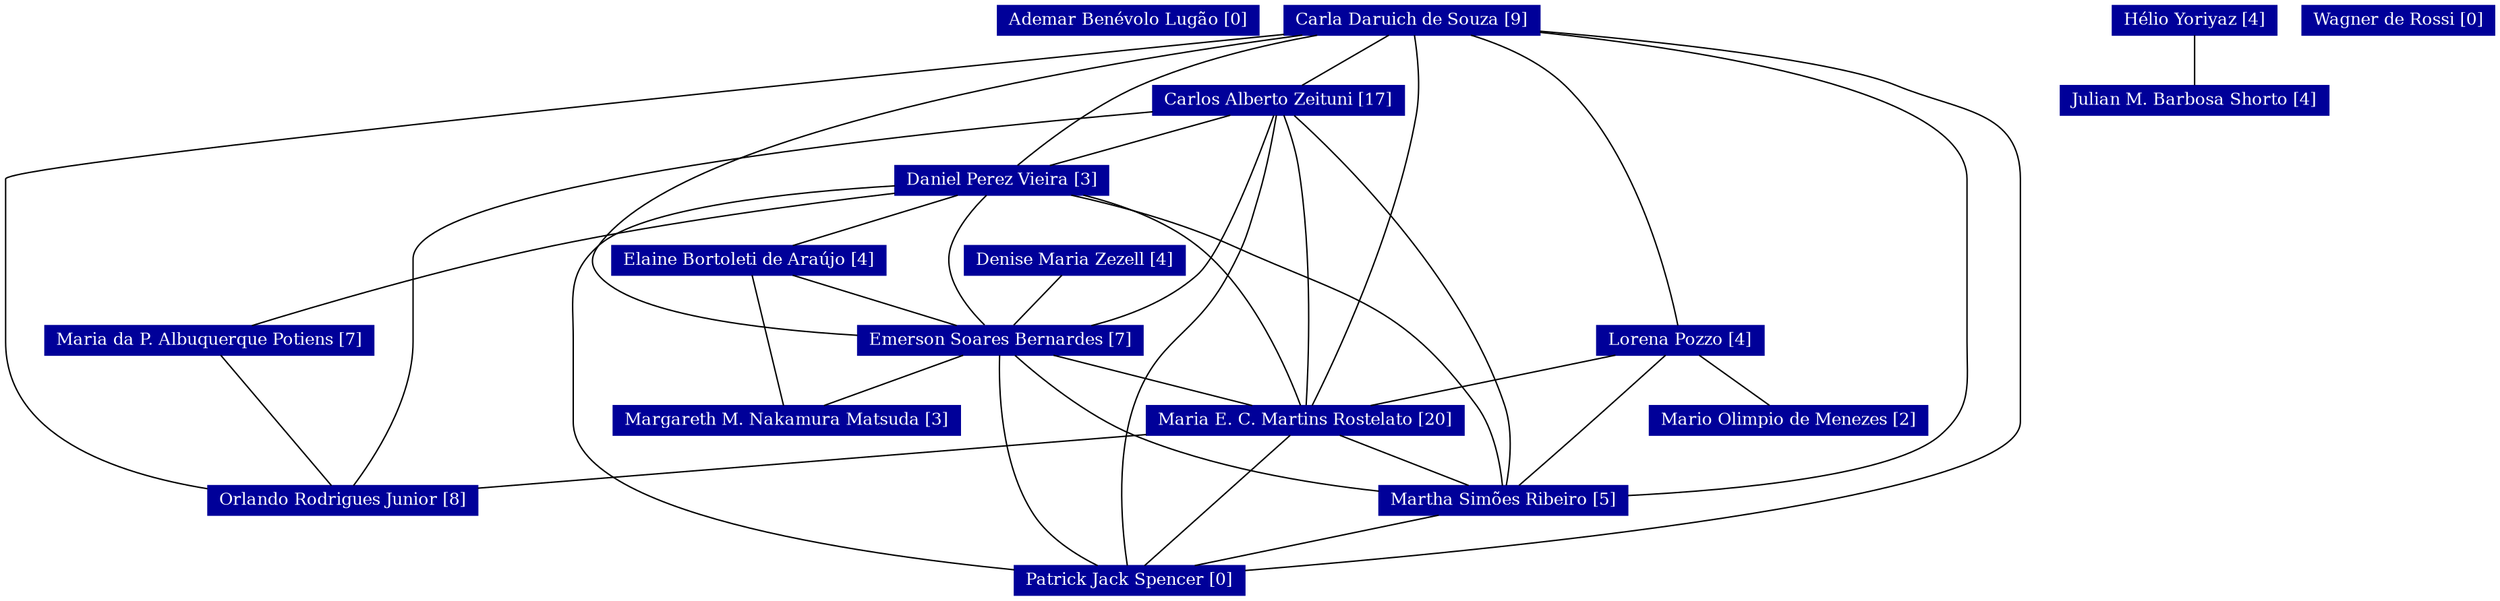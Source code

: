 strict graph grafo1 {
	graph [bb="0,0,1567.5,420",
		id=grafo1,
		overlap=False
	];
	node [fontsize=12,
		label="\N",
		shape=rectangle,
		style=filled
	];
	0	[URL="membro-8256644098407834.html",
		color="#000099",
		fontcolor="#FFFFFF",
		height=0.29167,
		label="Ademar Benévolo Lugão [0]",
		pos="723,409.5",
		width=2.1389];
	1	[URL="membro-8451835458608326.html",
		color="#000099",
		fontcolor="#FFFFFF",
		height=0.29167,
		label="Carla Daruich de Souza [9]",
		pos="891,409.5",
		width=2.0278];
	2	[URL="membro-4079771121219968.html",
		color="#000099",
		fontcolor="#FFFFFF",
		height=0.29167,
		label="Carlos Alberto Zeituni [17]",
		pos="796,352.5",
		width=2.0139];
	1 -- 2	[pos="874.45,398.92 857.12,388.89 830.06,373.22 812.68,363.16"];
	3	[URL="membro-7801475936103703.html",
		color="#000099",
		fontcolor="#FFFFFF",
		height=0.29167,
		label="Daniel Perez Vieira [3]",
		pos="603,295.5",
		width=1.7361];
	1 -- 3	[pos="837.43,398.93 801.63,391.52 753.96,379.69 714,363 676.27,347.24 636.09,320.28 616.01,306.01"];
	6	[URL="membro-2599156909197631.html",
		color="#000099",
		fontcolor="#FFFFFF",
		height=0.29167,
		label="Emerson Soares Bernardes [7]",
		pos="634,181.5",
		width=2.2361];
	1 -- 6	[pos="829,398.94 703.91,378.21 428.78,324.8 377,249 371.74,241.29 371,235.15 377,228 399.27,201.44 486.72,190.37 553.48,185.77"];
	9	[URL="membro-4002781248359452.html",
		color="#000099",
		fontcolor="#FFFFFF",
		height=0.29167,
		label="Lorena Pozzo [4]",
		pos="1064,181.5",
		width=1.375];
	1 -- 9	[pos="935.73,398.92 957.66,392.17 982.94,381.02 1000,363 1048.5,311.81 1060.5,221.62 1063.3,192.13"];
	12	[URL="membro-4947891787244417.html",
		color="#000099",
		fontcolor="#FFFFFF",
		height=0.29167,
		label="Maria E. C. Martins Rostelato [20]",
		pos="829,124.5",
		width=2.5139];
	1 -- 12	[pos="888.93,398.58 886.21,385.58 881.29,362.08 877,342 860.77,265.95 857.36,246.8 840,171 837.17,158.64 833.7,144.45 831.43,135.25"];
	14	[URL="membro-4996734160632011.html",
		color="#000099",
		fontcolor="#FFFFFF",
		height=0.29167,
		label="Martha Simões Ribeiro [5]",
		pos="948,67.5",
		width=1.9861];
	1 -- 14	[pos="964.14,400.28 1067.5,386.58 1244,354.69 1244,296.5 1244,296.5 1244,296.5 1244,180.5 1244,149.64 1247.2,134.37 1224,114 1194.4,87.952 \
1091.1,76.64 1019.7,71.851"];
	15	[URL="membro-4497027431723360.html",
		color="#000099",
		fontcolor="#FFFFFF",
		height=0.29167,
		label="Orlando Rodrigues Junior [8]",
		pos="225,67.5",
		width=2.1667];
	1 -- 15	[pos="817.71,399.77 604.57,374.31 0,301.64 0,296.5 0,296.5 0,296.5 0,180.5 0,113.08 81.952,86.248 146.94,75.565"];
	16	[URL="membro-2173085213526010.html",
		color="#000099",
		fontcolor="#FFFFFF",
		height=0.29167,
		label="Patrick Jack Spencer [0]",
		pos="750,10.5",
		width=1.8194];
	1 -- 16	[pos="964.11,407.56 1027.2,404.44 1119.7,394.24 1194,363 1239.2,344 1282,345.52 1282,296.5 1282,296.5 1282,296.5 1282,123.5 1282,29.173 \
957.7,13.866 815.5,11.688"];
	2 -- 3	[pos="762.38,341.92 727.07,331.86 671.85,316.12 636.56,306.06"];
	2 -- 6	[pos="792.51,341.92 782.91,315.97 755.65,245.19 738,228 719.93,210.4 693.93,199.03 672.44,192.05"];
	2 -- 12	[pos="799.56,341.88 802.78,332.76 807.42,318.63 810,306 823.13,241.79 827.47,162.76 828.63,135.39"];
	2 -- 14	[pos="806.14,341.95 835.27,313.73 918.94,226.96 948,135 954.12,115.62 951.83,91.459 949.79,78.247"];
	2 -- 15	[pos="723.27,351.76 573.38,350.33 244,336.19 244,239.5 244,239.5 244,239.5 244,180.5 244,142.24 233.09,97.648 227.8,78.293"];
	2 -- 16	[pos="794.4,341.93 792.12,328.93 787.61,304.99 782,285 762.9,216.92 740.95,204.69 729,135 727.42,125.8 728.06,123.29 729,114 732.52,79.302 \
742.57,38.995 747.38,21.01"];
	3 -- 6	[pos="597.98,284.7 591.9,271.42 583.37,247.19 591,228 596.86,213.26 610.03,200.53 620.25,192.32"];
	3 -- 12	[pos="654.55,284.94 681.3,278.14 713.43,266.93 738,249 781.67,217.13 813.3,158.15 824.53,135.09"];
	3 -- 14	[pos="652.78,284.92 685.4,277.58 728.42,265.82 764,249 844.26,211.07 875.86,206.85 928,135 940.6,117.63 945.35,92.266 947.07,78.421"];
	3 -- 16	[pos="540.32,289.15 481.9,282.91 400.38,270.59 377,249 354.42,228.15 358,213.24 358,182.5 358,182.5 358,182.5 358,123.5 358,56.437 572.8,\
27.289 684.39,16.67"];
	5	[URL="membro-4921659299780500.html",
		color="#000099",
		fontcolor="#FFFFFF",
		height=0.29167,
		label="Elaine Bortoleti de Araújo [4]",
		pos="465,238.5",
		width=2.1806];
	3 -- 5	[pos="578.96,284.92 553.79,274.89 514.47,259.22 489.23,249.16"];
	11	[URL="membro-2413622335075405.html",
		color="#000099",
		fontcolor="#FFFFFF",
		height=0.29167,
		label="Maria da P. Albuquerque Potiens [7]",
		pos="122,181.5",
		width=2.6111];
	3 -- 11	[pos="540.31,285.59 487.59,277.6 410.42,264.72 344,249 273.33,232.27 191.95,206.07 150.1,192.07"];
	6 -- 12	[pos="667.97,170.92 703.65,160.86 759.44,145.12 795.1,135.06"];
	6 -- 14	[pos="644.52,170.93 661.17,156.31 695.18,128.61 729,114 775.88,93.749 832.38,82.297 876.25,75.948"];
	6 -- 16	[pos="633.16,170.68 631.76,148.13 631.37,91.904 658,57 671.51,39.292 693.76,28.029 713,21.139"];
	10	[URL="membro-5731839027155619.html",
		color="#000099",
		fontcolor="#FFFFFF",
		height=0.29167,
		label="Margareth M. Nakamura Matsuda [3]",
		pos="496,124.5",
		width=2.6944];
	6 -- 10	[pos="609.96,170.92 584.79,160.89 545.47,145.22 520.23,135.16"];
	9 -- 12	[pos="1023.3,170.98 980.38,160.93 913.02,145.16 869.96,135.09"];
	9 -- 14	[pos="1055.1,170.78 1043,157.6 1020.4,133.46 1000,114 986.63,101.25 970.53,87.375 959.82,78.342"];
	13	[URL="membro-4882949829423994.html",
		color="#000099",
		fontcolor="#FFFFFF",
		height=0.29167,
		label="Mario Olimpio de Menezes [2]",
		pos="1134,124.5",
		width=2.2639];
	9 -- 13	[pos="1076.2,170.92 1088.9,160.95 1108.7,145.41 1121.5,135.34"];
	12 -- 14	[pos="849.73,113.92 871.44,103.89 905.34,88.216 927.11,78.155"];
	12 -- 15	[pos="738.25,115.24 620.02,104.47 415.25,85.824 303.43,75.642"];
	12 -- 16	[pos="822.26,113.95 807.34,92.791 771.63,42.162 756.72,21.025"];
	14 -- 16	[pos="913.51,56.92 877.28,46.856 820.63,31.12 784.43,21.063"];
	5 -- 6	[pos="494.44,227.92 525.36,217.86 573.71,202.12 604.62,192.06"];
	5 -- 10	[pos="467.64,227.95 473.5,206.79 487.51,156.16 493.36,135.02"];
	11 -- 15	[pos="130.78,170.95 150.24,149.79 196.8,99.162 216.24,78.025"];
	4	[URL="membro-3524890504250775.html",
		color="#000099",
		fontcolor="#FFFFFF",
		height=0.29167,
		label="Denise Maria Zezell [4]",
		pos="665,238.5",
		width=1.7917];
	4 -- 6	[pos="659.6,227.92 653.98,217.95 645.22,202.41 639.55,192.34"];
	7	[URL="membro-2359603996065755.html",
		color="#000099",
		fontcolor="#FFFFFF",
		height=0.29167,
		label="Hélio Yoriyaz [4]",
		pos="1387,409.5",
		width=1.3611];
	8	[URL="membro-3190017636816434.html",
		color="#000099",
		fontcolor="#FFFFFF",
		height=0.29167,
		label="Julian M. Barbosa Shorto [4]",
		pos="1387,352.5",
		width=2.1389];
	7 -- 8	[pos="1387,398.92 1387,388.95 1387,373.41 1387,363.34"];
	17	[URL="membro-7755548478382164.html",
		color="#000099",
		fontcolor="#FFFFFF",
		height=0.29167,
		label="Wagner de Rossi [0]",
		pos="1511,409.5",
		width=1.5694];
}
